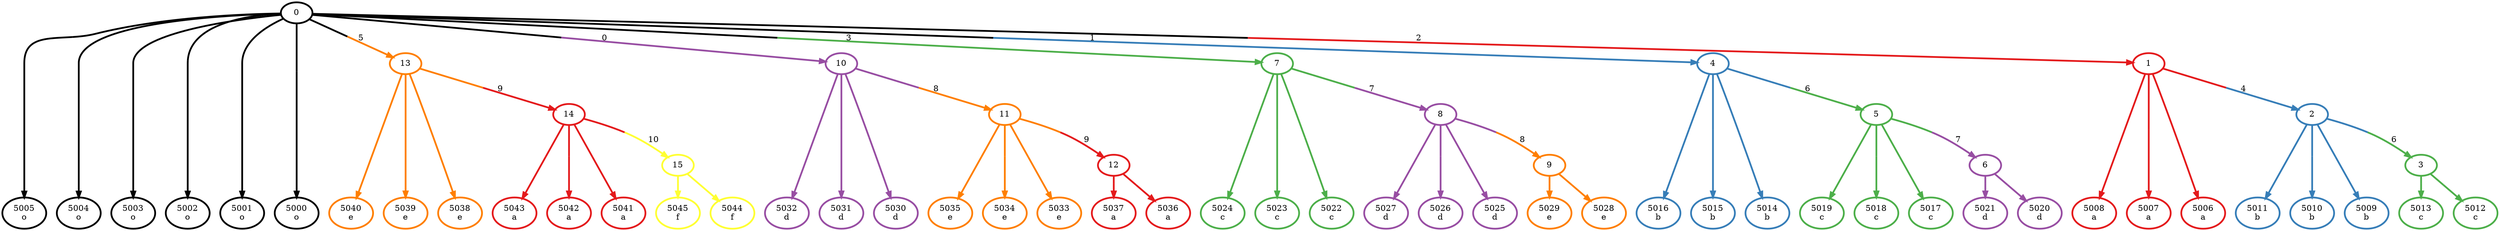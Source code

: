 digraph T {
	{
		rank=same
		0 [penwidth=3,colorscheme=set19,color=6,label="5045\nf"]
		1 [penwidth=3,colorscheme=set19,color=6,label="5044\nf"]
		2 [penwidth=3,colorscheme=set19,color=1,label="5043\na"]
		3 [penwidth=3,colorscheme=set19,color=1,label="5042\na"]
		4 [penwidth=3,colorscheme=set19,color=1,label="5041\na"]
		5 [penwidth=3,colorscheme=set19,color=1,label="5037\na"]
		6 [penwidth=3,colorscheme=set19,color=1,label="5036\na"]
		7 [penwidth=3,colorscheme=set19,color=5,label="5035\ne"]
		8 [penwidth=3,colorscheme=set19,color=5,label="5034\ne"]
		9 [penwidth=3,colorscheme=set19,color=5,label="5033\ne"]
		10 [penwidth=3,colorscheme=set19,color=5,label="5029\ne"]
		11 [penwidth=3,colorscheme=set19,color=5,label="5028\ne"]
		12 [penwidth=3,colorscheme=set19,color=4,label="5027\nd"]
		13 [penwidth=3,colorscheme=set19,color=4,label="5026\nd"]
		14 [penwidth=3,colorscheme=set19,color=4,label="5025\nd"]
		15 [penwidth=3,colorscheme=set19,color=4,label="5021\nd"]
		16 [penwidth=3,colorscheme=set19,color=4,label="5020\nd"]
		17 [penwidth=3,colorscheme=set19,color=3,label="5019\nc"]
		18 [penwidth=3,colorscheme=set19,color=3,label="5018\nc"]
		19 [penwidth=3,colorscheme=set19,color=3,label="5017\nc"]
		20 [penwidth=3,colorscheme=set19,color=3,label="5013\nc"]
		21 [penwidth=3,colorscheme=set19,color=3,label="5012\nc"]
		22 [penwidth=3,colorscheme=set19,color=2,label="5011\nb"]
		23 [penwidth=3,colorscheme=set19,color=2,label="5010\nb"]
		24 [penwidth=3,colorscheme=set19,color=2,label="5009\nb"]
		25 [penwidth=3,colorscheme=set19,color=5,label="5040\ne"]
		26 [penwidth=3,colorscheme=set19,color=5,label="5039\ne"]
		27 [penwidth=3,colorscheme=set19,color=5,label="5038\ne"]
		28 [penwidth=3,colorscheme=set19,color=4,label="5032\nd"]
		29 [penwidth=3,colorscheme=set19,color=4,label="5031\nd"]
		30 [penwidth=3,colorscheme=set19,color=4,label="5030\nd"]
		31 [penwidth=3,colorscheme=set19,color=3,label="5024\nc"]
		32 [penwidth=3,colorscheme=set19,color=3,label="5023\nc"]
		33 [penwidth=3,colorscheme=set19,color=3,label="5022\nc"]
		34 [penwidth=3,colorscheme=set19,color=2,label="5016\nb"]
		35 [penwidth=3,colorscheme=set19,color=2,label="5015\nb"]
		36 [penwidth=3,colorscheme=set19,color=2,label="5014\nb"]
		37 [penwidth=3,colorscheme=set19,color=1,label="5008\na"]
		38 [penwidth=3,colorscheme=set19,color=1,label="5007\na"]
		39 [penwidth=3,colorscheme=set19,color=1,label="5006\na"]
		40 [penwidth=3,colorscheme=set19,color=11,label="5005\no"]
		41 [penwidth=3,colorscheme=set19,color=11,label="5004\no"]
		42 [penwidth=3,colorscheme=set19,color=11,label="5003\no"]
		43 [penwidth=3,colorscheme=set19,color=11,label="5002\no"]
		44 [penwidth=3,colorscheme=set19,color=11,label="5001\no"]
		45 [penwidth=3,colorscheme=set19,color=11,label="5000\no"]
	}
	46 [penwidth=3,colorscheme=set19,color=6,label="15"]
	47 [penwidth=3,colorscheme=set19,color=1,label="14"]
	48 [penwidth=3,colorscheme=set19,color=1,label="12"]
	49 [penwidth=3,colorscheme=set19,color=5,label="11"]
	50 [penwidth=3,colorscheme=set19,color=5,label="9"]
	51 [penwidth=3,colorscheme=set19,color=4,label="8"]
	52 [penwidth=3,colorscheme=set19,color=4,label="6"]
	53 [penwidth=3,colorscheme=set19,color=3,label="5"]
	54 [penwidth=3,colorscheme=set19,color=3,label="3"]
	55 [penwidth=3,colorscheme=set19,color=2,label="2"]
	56 [penwidth=3,colorscheme=set19,color=5,label="13"]
	57 [penwidth=3,colorscheme=set19,color=4,label="10"]
	58 [penwidth=3,colorscheme=set19,color=3,label="7"]
	59 [penwidth=3,colorscheme=set19,color=2,label="4"]
	60 [penwidth=3,colorscheme=set19,color=1,label="1"]
	61 [penwidth=3,colorscheme=set19,color=11,label="0"]
	46 -> 0 [penwidth=3,colorscheme=set19,color="6;0.5:6"]
	46 -> 1 [penwidth=3,colorscheme=set19,color="6;0.5:6"]
	47 -> 2 [penwidth=3,colorscheme=set19,color="1;0.5:1"]
	47 -> 3 [penwidth=3,colorscheme=set19,color="1;0.5:1"]
	47 -> 4 [penwidth=3,colorscheme=set19,color="1;0.5:1"]
	47 -> 46 [penwidth=3,colorscheme=set19,color="1;0.5:6",label="10"]
	48 -> 5 [penwidth=3,colorscheme=set19,color="1;0.5:1"]
	48 -> 6 [penwidth=3,colorscheme=set19,color="1;0.5:1"]
	49 -> 7 [penwidth=3,colorscheme=set19,color="5;0.5:5"]
	49 -> 8 [penwidth=3,colorscheme=set19,color="5;0.5:5"]
	49 -> 9 [penwidth=3,colorscheme=set19,color="5;0.5:5"]
	49 -> 48 [penwidth=3,colorscheme=set19,color="5;0.5:1",label="9"]
	50 -> 10 [penwidth=3,colorscheme=set19,color="5;0.5:5"]
	50 -> 11 [penwidth=3,colorscheme=set19,color="5;0.5:5"]
	51 -> 12 [penwidth=3,colorscheme=set19,color="4;0.5:4"]
	51 -> 13 [penwidth=3,colorscheme=set19,color="4;0.5:4"]
	51 -> 14 [penwidth=3,colorscheme=set19,color="4;0.5:4"]
	51 -> 50 [penwidth=3,colorscheme=set19,color="4;0.5:5",label="8"]
	52 -> 15 [penwidth=3,colorscheme=set19,color="4;0.5:4"]
	52 -> 16 [penwidth=3,colorscheme=set19,color="4;0.5:4"]
	53 -> 17 [penwidth=3,colorscheme=set19,color="3;0.5:3"]
	53 -> 18 [penwidth=3,colorscheme=set19,color="3;0.5:3"]
	53 -> 19 [penwidth=3,colorscheme=set19,color="3;0.5:3"]
	53 -> 52 [penwidth=3,colorscheme=set19,color="3;0.5:4",label="7"]
	54 -> 20 [penwidth=3,colorscheme=set19,color="3;0.5:3"]
	54 -> 21 [penwidth=3,colorscheme=set19,color="3;0.5:3"]
	55 -> 22 [penwidth=3,colorscheme=set19,color="2;0.5:2"]
	55 -> 23 [penwidth=3,colorscheme=set19,color="2;0.5:2"]
	55 -> 24 [penwidth=3,colorscheme=set19,color="2;0.5:2"]
	55 -> 54 [penwidth=3,colorscheme=set19,color="2;0.5:3",label="6"]
	56 -> 25 [penwidth=3,colorscheme=set19,color="5;0.5:5"]
	56 -> 26 [penwidth=3,colorscheme=set19,color="5;0.5:5"]
	56 -> 27 [penwidth=3,colorscheme=set19,color="5;0.5:5"]
	56 -> 47 [penwidth=3,colorscheme=set19,color="5;0.5:1",label="9"]
	57 -> 28 [penwidth=3,colorscheme=set19,color="4;0.5:4"]
	57 -> 29 [penwidth=3,colorscheme=set19,color="4;0.5:4"]
	57 -> 30 [penwidth=3,colorscheme=set19,color="4;0.5:4"]
	57 -> 49 [penwidth=3,colorscheme=set19,color="4;0.5:5",label="8"]
	58 -> 31 [penwidth=3,colorscheme=set19,color="3;0.5:3"]
	58 -> 32 [penwidth=3,colorscheme=set19,color="3;0.5:3"]
	58 -> 33 [penwidth=3,colorscheme=set19,color="3;0.5:3"]
	58 -> 51 [penwidth=3,colorscheme=set19,color="3;0.5:4",label="7"]
	59 -> 34 [penwidth=3,colorscheme=set19,color="2;0.5:2"]
	59 -> 35 [penwidth=3,colorscheme=set19,color="2;0.5:2"]
	59 -> 36 [penwidth=3,colorscheme=set19,color="2;0.5:2"]
	59 -> 53 [penwidth=3,colorscheme=set19,color="2;0.5:3",label="6"]
	60 -> 37 [penwidth=3,colorscheme=set19,color="1;0.5:1"]
	60 -> 38 [penwidth=3,colorscheme=set19,color="1;0.5:1"]
	60 -> 39 [penwidth=3,colorscheme=set19,color="1;0.5:1"]
	60 -> 55 [penwidth=3,colorscheme=set19,color="1;0.5:2",label="4"]
	61 -> 40 [penwidth=3,colorscheme=set19,color="11;0.5:11"]
	61 -> 41 [penwidth=3,colorscheme=set19,color="11;0.5:11"]
	61 -> 42 [penwidth=3,colorscheme=set19,color="11;0.5:11"]
	61 -> 43 [penwidth=3,colorscheme=set19,color="11;0.5:11"]
	61 -> 44 [penwidth=3,colorscheme=set19,color="11;0.5:11"]
	61 -> 45 [penwidth=3,colorscheme=set19,color="11;0.5:11"]
	61 -> 56 [penwidth=3,colorscheme=set19,color="11;0.5:5",label="5"]
	61 -> 57 [penwidth=3,colorscheme=set19,color="11;0.5:4",label="0"]
	61 -> 58 [penwidth=3,colorscheme=set19,color="11;0.5:3",label="3"]
	61 -> 59 [penwidth=3,colorscheme=set19,color="11;0.5:2",label="1"]
	61 -> 60 [penwidth=3,colorscheme=set19,color="11;0.5:1",label="2"]
}

